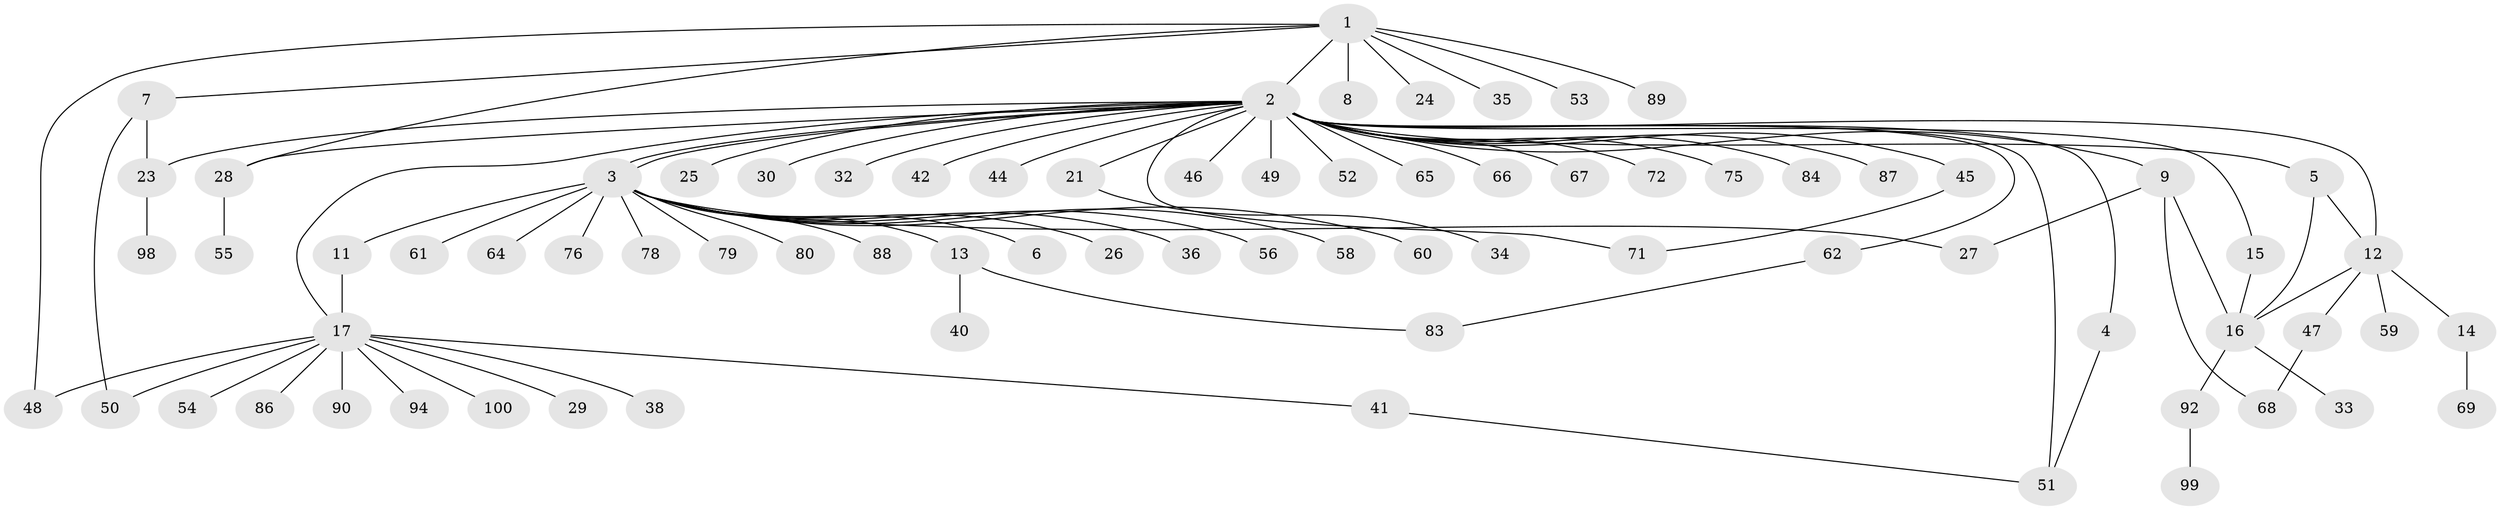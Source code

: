 // original degree distribution, {8: 0.01, 32: 0.01, 18: 0.01, 3: 0.09, 4: 0.04, 1: 0.58, 2: 0.23, 6: 0.01, 7: 0.01, 12: 0.01}
// Generated by graph-tools (version 1.1) at 2025/11/02/21/25 10:11:09]
// undirected, 77 vertices, 92 edges
graph export_dot {
graph [start="1"]
  node [color=gray90,style=filled];
  1 [super="+10"];
  2 [super="+81"];
  3 [super="+43"];
  4 [super="+20"];
  5 [super="+19"];
  6;
  7 [super="+22"];
  8;
  9 [super="+63"];
  11;
  12 [super="+73"];
  13 [super="+18"];
  14;
  15 [super="+37"];
  16 [super="+74"];
  17 [super="+39"];
  21;
  23 [super="+96"];
  24;
  25;
  26;
  27;
  28;
  29;
  30 [super="+31"];
  32;
  33;
  34 [super="+95"];
  35;
  36;
  38 [super="+57"];
  40;
  41;
  42;
  44;
  45;
  46;
  47 [super="+85"];
  48;
  49;
  50;
  51 [super="+97"];
  52;
  53;
  54;
  55 [super="+91"];
  56;
  58;
  59;
  60;
  61;
  62 [super="+77"];
  64;
  65;
  66;
  67;
  68 [super="+70"];
  69;
  71;
  72;
  75;
  76;
  78;
  79 [super="+82"];
  80;
  83 [super="+93"];
  84;
  86;
  87;
  88;
  89;
  90;
  92;
  94;
  98;
  99;
  100;
  1 -- 2;
  1 -- 7;
  1 -- 8;
  1 -- 28;
  1 -- 35;
  1 -- 48;
  1 -- 53;
  1 -- 24;
  1 -- 89;
  2 -- 3;
  2 -- 3;
  2 -- 4;
  2 -- 5;
  2 -- 9;
  2 -- 15;
  2 -- 17;
  2 -- 21;
  2 -- 23;
  2 -- 25;
  2 -- 28;
  2 -- 30;
  2 -- 32;
  2 -- 42;
  2 -- 44;
  2 -- 45;
  2 -- 46;
  2 -- 49;
  2 -- 51;
  2 -- 52;
  2 -- 62;
  2 -- 65;
  2 -- 66;
  2 -- 67;
  2 -- 71;
  2 -- 72;
  2 -- 75;
  2 -- 84;
  2 -- 87;
  2 -- 12;
  3 -- 6;
  3 -- 11;
  3 -- 13;
  3 -- 26;
  3 -- 27;
  3 -- 36;
  3 -- 56;
  3 -- 58;
  3 -- 61;
  3 -- 64;
  3 -- 76;
  3 -- 78;
  3 -- 79;
  3 -- 80;
  3 -- 88;
  3 -- 60;
  4 -- 51;
  5 -- 12;
  5 -- 16;
  7 -- 23;
  7 -- 50;
  9 -- 16;
  9 -- 27;
  9 -- 68;
  11 -- 17;
  12 -- 14;
  12 -- 16;
  12 -- 47;
  12 -- 59;
  13 -- 40;
  13 -- 83;
  14 -- 69;
  15 -- 16;
  16 -- 33;
  16 -- 92;
  17 -- 29;
  17 -- 38;
  17 -- 41;
  17 -- 48;
  17 -- 50;
  17 -- 54;
  17 -- 86;
  17 -- 94;
  17 -- 100;
  17 -- 90;
  21 -- 34;
  23 -- 98;
  28 -- 55;
  41 -- 51;
  45 -- 71;
  47 -- 68;
  62 -- 83;
  92 -- 99;
}
